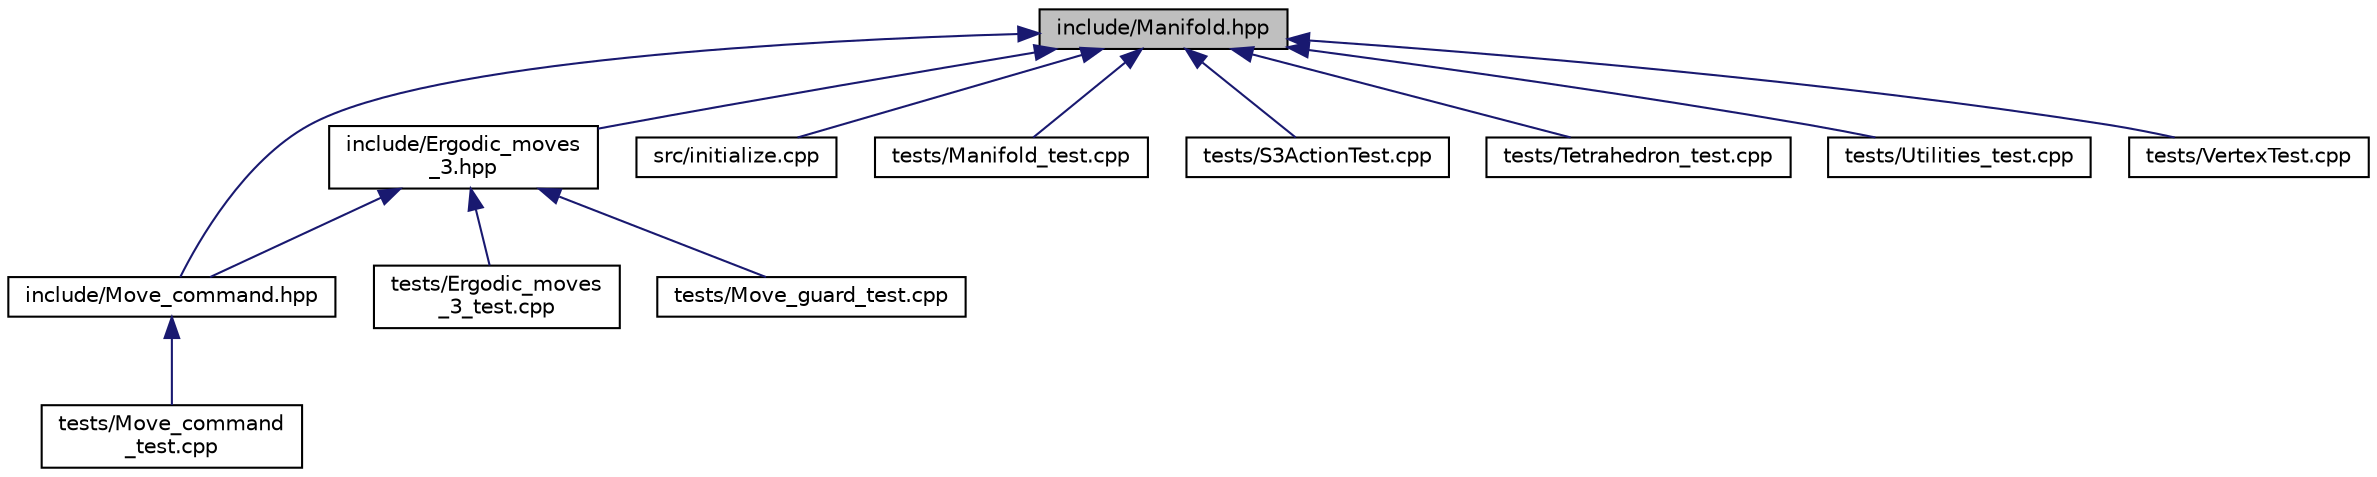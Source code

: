 digraph "include/Manifold.hpp"
{
 // LATEX_PDF_SIZE
  edge [fontname="Helvetica",fontsize="10",labelfontname="Helvetica",labelfontsize="10"];
  node [fontname="Helvetica",fontsize="10",shape=record];
  Node1 [label="include/Manifold.hpp",height=0.2,width=0.4,color="black", fillcolor="grey75", style="filled", fontcolor="black",tooltip="Data structures for manifolds."];
  Node1 -> Node2 [dir="back",color="midnightblue",fontsize="10",style="solid",fontname="Helvetica"];
  Node2 [label="include/Ergodic_moves\l_3.hpp",height=0.2,width=0.4,color="black", fillcolor="white", style="filled",URL="$_ergodic__moves__3_8hpp.html",tooltip="Pachner moves on 2+1 dimensional foliated Delaunay triangulations."];
  Node2 -> Node3 [dir="back",color="midnightblue",fontsize="10",style="solid",fontname="Helvetica"];
  Node3 [label="include/Move_command.hpp",height=0.2,width=0.4,color="black", fillcolor="white", style="filled",URL="$_move__command_8hpp.html",tooltip="Do ergodic moves using the Command pattern."];
  Node3 -> Node4 [dir="back",color="midnightblue",fontsize="10",style="solid",fontname="Helvetica"];
  Node4 [label="tests/Move_command\l_test.cpp",height=0.2,width=0.4,color="black", fillcolor="white", style="filled",URL="$_move__command__test_8cpp.html",tooltip="Tests for moves."];
  Node2 -> Node5 [dir="back",color="midnightblue",fontsize="10",style="solid",fontname="Helvetica"];
  Node5 [label="tests/Ergodic_moves\l_3_test.cpp",height=0.2,width=0.4,color="black", fillcolor="white", style="filled",URL="$_ergodic__moves__3__test_8cpp.html",tooltip="Tests for ergodic moves on foliated triangulations."];
  Node2 -> Node6 [dir="back",color="midnightblue",fontsize="10",style="solid",fontname="Helvetica"];
  Node6 [label="tests/Move_guard_test.cpp",height=0.2,width=0.4,color="black", fillcolor="white", style="filled",URL="$_move__guard__test_8cpp.html",tooltip="Tests for MoveGuard RAII."];
  Node1 -> Node3 [dir="back",color="midnightblue",fontsize="10",style="solid",fontname="Helvetica"];
  Node1 -> Node7 [dir="back",color="midnightblue",fontsize="10",style="solid",fontname="Helvetica"];
  Node7 [label="src/initialize.cpp",height=0.2,width=0.4,color="black", fillcolor="white", style="filled",URL="$initialize_8cpp.html",tooltip="Generates initial spacetimes."];
  Node1 -> Node8 [dir="back",color="midnightblue",fontsize="10",style="solid",fontname="Helvetica"];
  Node8 [label="tests/Manifold_test.cpp",height=0.2,width=0.4,color="black", fillcolor="white", style="filled",URL="$_manifold__test_8cpp_source.html",tooltip=" "];
  Node1 -> Node9 [dir="back",color="midnightblue",fontsize="10",style="solid",fontname="Helvetica"];
  Node9 [label="tests/S3ActionTest.cpp",height=0.2,width=0.4,color="black", fillcolor="white", style="filled",URL="$_s3_action_test_8cpp_source.html",tooltip=" "];
  Node1 -> Node10 [dir="back",color="midnightblue",fontsize="10",style="solid",fontname="Helvetica"];
  Node10 [label="tests/Tetrahedron_test.cpp",height=0.2,width=0.4,color="black", fillcolor="white", style="filled",URL="$_tetrahedron__test_8cpp_source.html",tooltip=" "];
  Node1 -> Node11 [dir="back",color="midnightblue",fontsize="10",style="solid",fontname="Helvetica"];
  Node11 [label="tests/Utilities_test.cpp",height=0.2,width=0.4,color="black", fillcolor="white", style="filled",URL="$_utilities__test_8cpp.html",tooltip="Tests on utility functions."];
  Node1 -> Node12 [dir="back",color="midnightblue",fontsize="10",style="solid",fontname="Helvetica"];
  Node12 [label="tests/VertexTest.cpp",height=0.2,width=0.4,color="black", fillcolor="white", style="filled",URL="$_vertex_test_8cpp_source.html",tooltip=" "];
}
